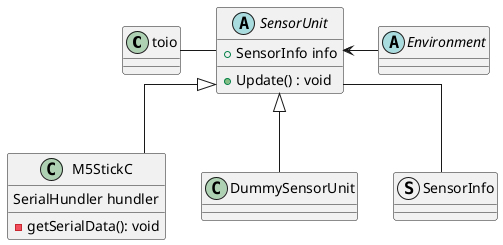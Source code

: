 @startuml Sensor
skinparam Linetype ortho

class toio
abstract SensorUnit{
	+ Update() : void
	+ SensorInfo info
}
class M5StickC{
	SerialHundler hundler
	- getSerialData(): void
}
class DummySensorUnit
struct SensorInfo
abstract Environment

toio - SensorUnit
SensorUnit <|-- M5StickC
SensorUnit <|-- DummySensorUnit
SensorUnit -- SensorInfo
SensorUnit <- Environment
@enduml
